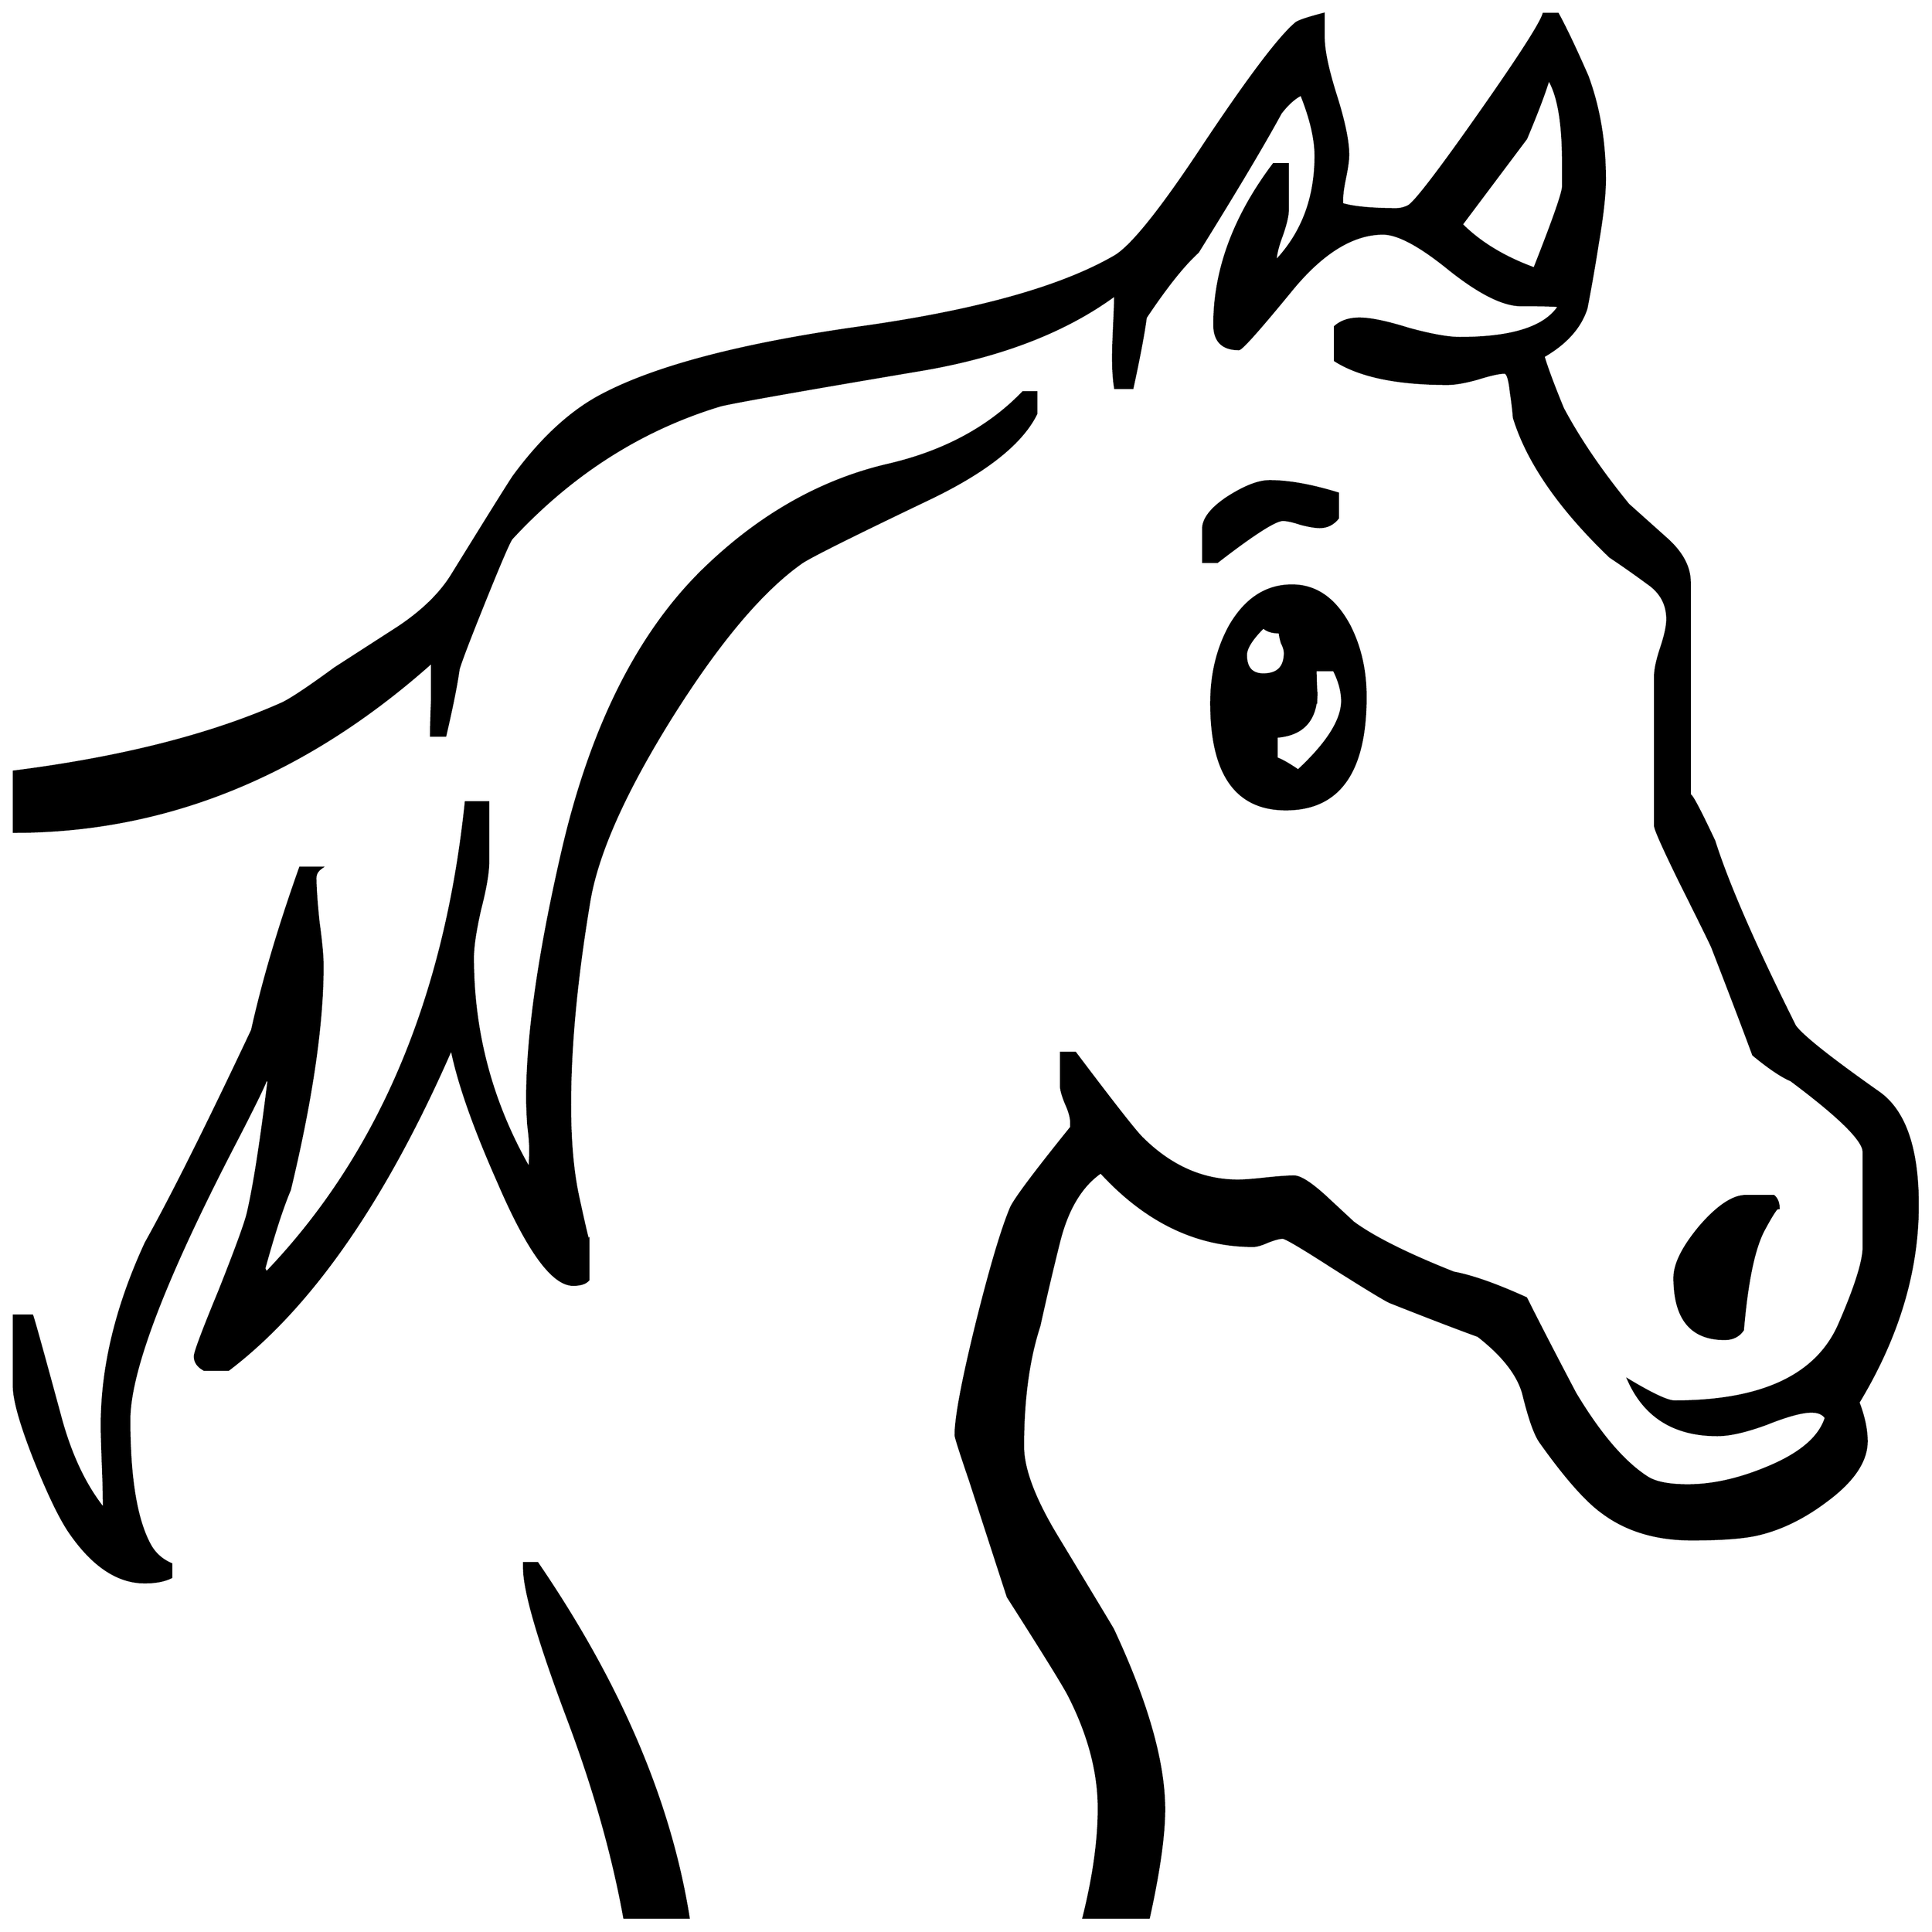 


\begin{tikzpicture}[y=0.80pt, x=0.80pt, yscale=-1.0, xscale=1.0, inner sep=0pt, outer sep=0pt]
\begin{scope}[shift={(100.0,1719.0)},nonzero rule]
  \path[draw=.,fill=.,line width=1.600pt] (1377.0,-1033.0) ..
    controls (1372.333,-1027.0) and (1366.333,-1024.0) ..
    (1359.0,-1024.0) .. controls (1355.0,-1024.0) and
    (1349.0,-1025.0) .. (1341.0,-1027.0) .. controls
    (1333.0,-1029.667) and (1327.0,-1031.0) .. (1323.0,-1031.0) ..
    controls (1315.667,-1031.0) and (1294.333,-1017.333) ..
    (1259.0,-990.0) -- (1245.0,-990.0) -- (1245.0,-1022.0) ..
    controls (1245.0,-1032.0) and (1253.0,-1042.333) ..
    (1269.0,-1053.0) .. controls (1285.667,-1063.667) and
    (1299.333,-1069.0) .. (1310.0,-1069.0) .. controls
    (1328.667,-1069.0) and (1351.0,-1065.0) .. (1377.0,-1057.0) --
    (1377.0,-1033.0) -- cycle(1404.0,-858.0) .. controls
    (1404.0,-784.667) and (1378.0,-748.0) .. (1326.0,-748.0) ..
    controls (1277.333,-748.0) and (1253.0,-782.667) ..
    (1253.0,-852.0) .. controls (1253.0,-880.0) and
    (1259.0,-905.0) .. (1271.0,-927.0) .. controls
    (1286.333,-953.667) and (1306.667,-967.0) .. (1332.0,-967.0) ..
    controls (1355.333,-967.0) and (1374.0,-954.0) ..
    (1388.0,-928.0) .. controls (1398.667,-907.333) and
    (1404.0,-884.0) .. (1404.0,-858.0) -- cycle(1808.0,-357.0)
    .. controls (1808.0,-361.667) and (1803.0,-354.667) ..
    (1793.0,-336.0) .. controls (1783.667,-318.0) and
    (1777.0,-285.667) .. (1773.0,-239.0) .. controls
    (1769.0,-233.0) and (1763.0,-230.0) .. (1755.0,-230.0) ..
    controls (1722.333,-230.0) and (1706.0,-250.0) ..
    (1706.0,-290.0) .. controls (1706.0,-303.333) and
    (1714.333,-320.0) .. (1731.0,-340.0) .. controls
    (1748.333,-360.0) and (1763.333,-370.0) .. (1776.0,-370.0) --
    (1803.0,-370.0) .. controls (1806.333,-367.333) and
    (1808.0,-363.0) .. (1808.0,-357.0) -- cycle(1944.0,-361.0)
    .. controls (1944.0,-296.333) and (1924.667,-232.0) ..
    (1886.0,-168.0) .. controls (1891.333,-154.0) and
    (1894.0,-141.333) .. (1894.0,-130.0) .. controls
    (1894.0,-110.667) and (1881.0,-91.333) .. (1855.0,-72.0) ..
    controls (1833.0,-55.333) and (1810.667,-44.333) .. (1788.0,-39.0)
    .. controls (1774.0,-35.667) and (1752.333,-34.0) ..
    (1723.0,-34.0) .. controls (1688.333,-34.0) and (1659.333,-42.667)
    .. (1636.0,-60.0) .. controls (1620.0,-71.333) and
    (1599.667,-94.333) .. (1575.0,-129.0) .. controls
    (1569.667,-136.333) and (1564.0,-152.333) .. (1558.0,-177.0) ..
    controls (1552.667,-195.667) and (1538.0,-214.333) ..
    (1514.0,-233.0) .. controls (1492.0,-241.0) and
    (1463.333,-252.0) .. (1428.0,-266.0) .. controls
    (1423.333,-268.0) and (1404.667,-279.333) .. (1372.0,-300.0) ..
    controls (1342.0,-319.333) and (1325.667,-329.0) ..
    (1323.0,-329.0) .. controls (1319.667,-329.0) and
    (1314.667,-327.667) .. (1308.0,-325.0) .. controls
    (1302.0,-322.333) and (1297.333,-321.0) .. (1294.0,-321.0) ..
    controls (1238.667,-321.0) and (1189.0,-345.0) ..
    (1145.0,-393.0) .. controls (1125.667,-379.667) and
    (1112.0,-356.667) .. (1104.0,-324.0) .. controls
    (1097.333,-297.333) and (1091.0,-270.333) .. (1085.0,-243.0) ..
    controls (1074.333,-210.333) and (1069.0,-171.0) ..
    (1069.0,-125.0) .. controls (1069.0,-102.333) and
    (1080.667,-72.0) .. (1104.0,-34.0) .. controls (1138.667,23.333)
    and (1156.333,52.667) .. (1157.0,54.0) .. controls
    (1190.333,125.333) and (1207.0,184.0) .. (1207.0,230.0) ..
    controls (1207.0,255.333) and (1202.0,290.667) .. (1192.0,336.0)
    -- (1128.0,336.0) .. controls (1138.0,296.0) and
    (1143.0,260.333) .. (1143.0,229.0) .. controls (1143.0,193.667)
    and (1133.333,157.0) .. (1114.0,119.0) .. controls
    (1109.333,109.667) and (1089.333,77.333) .. (1054.0,22.0) ..
    controls (1045.333,-4.667) and (1033.0,-42.667) .. (1017.0,-92.0)
    .. controls (1007.667,-119.333) and (1003.0,-134.0) ..
    (1003.0,-136.0) .. controls (1003.0,-153.333) and
    (1010.0,-190.333) .. (1024.0,-247.0) .. controls
    (1037.333,-300.333) and (1048.333,-337.333) .. (1057.0,-358.0) ..
    controls (1060.333,-366.0) and (1080.0,-392.333) ..
    (1116.0,-437.0) -- (1116.0,-442.0) .. controls
    (1116.0,-446.667) and (1114.333,-452.667) .. (1111.0,-460.0) ..
    controls (1107.667,-468.0) and (1106.0,-474.0) ..
    (1106.0,-478.0) -- (1106.0,-510.0) -- (1120.0,-510.0) ..
    controls (1156.667,-461.333) and (1178.333,-433.667) ..
    (1185.0,-427.0) .. controls (1213.0,-399.0) and
    (1244.333,-385.0) .. (1279.0,-385.0) .. controls
    (1285.0,-385.0) and (1294.0,-385.667) .. (1306.0,-387.0) ..
    controls (1318.667,-388.333) and (1328.0,-389.0) ..
    (1334.0,-389.0) .. controls (1340.0,-389.0) and
    (1350.0,-382.667) .. (1364.0,-370.0) .. controls
    (1382.667,-352.667) and (1392.0,-344.0) .. (1392.0,-344.0) ..
    controls (1412.0,-329.333) and (1444.667,-313.0) ..
    (1490.0,-295.0) .. controls (1508.0,-291.667) and
    (1531.667,-283.333) .. (1561.0,-270.0) .. controls
    (1573.0,-246.0) and (1589.0,-215.0) .. (1609.0,-177.0) ..
    controls (1633.0,-137.0) and (1656.333,-109.667) ..
    (1679.0,-95.0) .. controls (1687.0,-89.667) and (1700.333,-87.0)
    .. (1719.0,-87.0) .. controls (1743.0,-87.0) and
    (1768.667,-92.667) .. (1796.0,-104.0) .. controls
    (1828.667,-117.333) and (1848.0,-133.667) .. (1854.0,-153.0) ..
    controls (1851.333,-157.0) and (1846.667,-159.0) ..
    (1840.0,-159.0) .. controls (1830.667,-159.0) and
    (1816.0,-155.0) .. (1796.0,-147.0) .. controls
    (1776.0,-139.667) and (1760.0,-136.0) .. (1748.0,-136.0) ..
    controls (1706.0,-136.0) and (1677.0,-154.0) ..
    (1661.0,-190.0) .. controls (1684.333,-176.0) and
    (1699.333,-169.0) .. (1706.0,-169.0) .. controls
    (1791.333,-169.0) and (1845.0,-194.0) .. (1867.0,-244.0) ..
    controls (1883.0,-280.667) and (1891.0,-306.0) ..
    (1891.0,-320.0) -- (1891.0,-413.0) .. controls
    (1891.0,-424.333) and (1867.333,-447.667) .. (1820.0,-483.0) ..
    controls (1810.667,-487.0) and (1798.333,-495.333) ..
    (1783.0,-508.0) .. controls (1773.667,-533.333) and
    (1760.333,-568.333) .. (1743.0,-613.0) .. controls
    (1741.667,-616.333) and (1731.333,-637.333) .. (1712.0,-676.0) ..
    controls (1695.333,-710.0) and (1687.0,-728.667) ..
    (1687.0,-732.0) -- (1687.0,-878.0) .. controls
    (1687.0,-884.667) and (1689.0,-894.0) .. (1693.0,-906.0) ..
    controls (1697.0,-918.0) and (1699.0,-927.333) ..
    (1699.0,-934.0) .. controls (1699.0,-948.667) and
    (1692.667,-960.333) .. (1680.0,-969.0) .. controls
    (1667.333,-978.333) and (1655.0,-987.0) .. (1643.0,-995.0) ..
    controls (1593.667,-1042.333) and (1562.333,-1087.667) ..
    (1549.0,-1131.0) .. controls (1548.333,-1139.0) and
    (1547.333,-1147.333) .. (1546.0,-1156.0) .. controls
    (1544.667,-1168.667) and (1542.667,-1175.0) .. (1540.0,-1175.0) ..
    controls (1534.667,-1175.0) and (1525.667,-1173.0) ..
    (1513.0,-1169.0) .. controls (1501.0,-1165.667) and
    (1491.333,-1164.0) .. (1484.0,-1164.0) .. controls
    (1434.667,-1164.0) and (1398.0,-1171.667) .. (1374.0,-1187.0) --
    (1374.0,-1220.0) .. controls (1380.0,-1225.333) and
    (1388.0,-1228.0) .. (1398.0,-1228.0) .. controls
    (1408.667,-1228.0) and (1424.667,-1224.667) .. (1446.0,-1218.0) ..
    controls (1468.0,-1212.0) and (1484.667,-1209.0) ..
    (1496.0,-1209.0) .. controls (1547.333,-1209.0) and
    (1579.667,-1219.333) .. (1593.0,-1240.0) .. controls
    (1590.333,-1240.667) and (1578.0,-1241.0) .. (1556.0,-1241.0) ..
    controls (1538.667,-1241.0) and (1515.333,-1252.667) ..
    (1486.0,-1276.0) .. controls (1457.333,-1299.333) and
    (1435.667,-1311.0) .. (1421.0,-1311.0) .. controls
    (1391.0,-1311.0) and (1360.667,-1292.0) .. (1330.0,-1254.0) ..
    controls (1299.333,-1216.667) and (1282.667,-1198.0) ..
    (1280.0,-1198.0) .. controls (1264.0,-1198.0) and
    (1256.0,-1206.0) .. (1256.0,-1222.0) .. controls
    (1256.0,-1275.333) and (1275.333,-1327.667) .. (1314.0,-1379.0) --
    (1328.0,-1379.0) -- (1328.0,-1335.0) .. controls
    (1328.0,-1329.0) and (1326.0,-1320.333) .. (1322.0,-1309.0) ..
    controls (1318.0,-1298.333) and (1316.0,-1290.0) ..
    (1316.0,-1284.0) .. controls (1342.0,-1311.333) and
    (1355.0,-1345.667) .. (1355.0,-1387.0) .. controls
    (1355.0,-1403.667) and (1350.333,-1423.667) .. (1341.0,-1447.0) ..
    controls (1334.333,-1443.667) and (1327.667,-1437.667) ..
    (1321.0,-1429.0) .. controls (1304.333,-1398.333) and
    (1277.333,-1353.0) .. (1240.0,-1293.0) .. controls
    (1226.0,-1280.333) and (1209.0,-1259.0) .. (1189.0,-1229.0) ..
    controls (1187.0,-1213.667) and (1182.667,-1190.667) ..
    (1176.0,-1160.0) -- (1159.0,-1160.0) .. controls
    (1157.667,-1168.0) and (1157.0,-1178.0) .. (1157.0,-1190.0) ..
    controls (1157.0,-1196.667) and (1157.333,-1207.0) ..
    (1158.0,-1221.0) .. controls (1158.667,-1235.0) and
    (1159.0,-1245.0) .. (1159.0,-1251.0) .. controls
    (1111.0,-1215.667) and (1048.333,-1191.333) .. (971.0,-1178.0) ..
    controls (852.333,-1158.0) and (786.333,-1146.333) ..
    (773.0,-1143.0) .. controls (695.667,-1119.667) and
    (627.667,-1076.333) .. (569.0,-1013.0) .. controls
    (567.0,-1011.0) and (558.333,-991.0) .. (543.0,-953.0) ..
    controls (527.667,-915.0) and (519.0,-892.333) .. (517.0,-885.0)
    .. controls (515.0,-870.333) and (510.667,-848.667) ..
    (504.0,-820.0) -- (490.0,-820.0) .. controls (490.0,-827.333)
    and (490.333,-839.333) .. (491.0,-856.0) .. controls
    (491.0,-872.667) and (491.0,-884.667) .. (491.0,-892.0) ..
    controls (367.0,-781.333) and (230.667,-726.0) .. (82.0,-726.0)
    -- (82.0,-785.0) .. controls (186.667,-798.333) and
    (273.667,-820.333) .. (343.0,-851.0) .. controls (351.0,-854.333)
    and (368.667,-866.0) .. (396.0,-886.0) .. controls
    (416.667,-899.333) and (437.333,-912.667) .. (458.0,-926.0) ..
    controls (482.0,-942.0) and (499.667,-959.333) .. (511.0,-978.0)
    .. controls (547.667,-1037.333) and (567.667,-1069.333) ..
    (571.0,-1074.0) .. controls (597.0,-1109.333) and
    (624.333,-1135.0) .. (653.0,-1151.0) .. controls
    (705.0,-1179.667) and (789.667,-1202.333) .. (907.0,-1219.0) ..
    controls (1022.333,-1235.0) and (1106.333,-1258.333) ..
    (1159.0,-1289.0) .. controls (1175.667,-1299.0) and
    (1204.667,-1335.333) .. (1246.0,-1398.0) .. controls
    (1290.0,-1464.0) and (1320.0,-1503.667) .. (1336.0,-1517.0) ..
    controls (1338.667,-1519.0) and (1347.667,-1522.0) ..
    (1363.0,-1526.0) .. controls (1363.0,-1526.0) and
    (1363.0,-1518.333) .. (1363.0,-1503.0) .. controls
    (1363.0,-1490.333) and (1367.0,-1471.333) .. (1375.0,-1446.0) ..
    controls (1383.0,-1420.667) and (1387.0,-1401.333) ..
    (1387.0,-1388.0) .. controls (1387.0,-1383.333) and
    (1386.0,-1376.0) .. (1384.0,-1366.0) .. controls
    (1382.0,-1356.667) and (1381.0,-1349.333) .. (1381.0,-1344.0) --
    (1381.0,-1340.0) .. controls (1392.333,-1336.667) and
    (1410.0,-1335.0) .. (1434.0,-1335.0) .. controls
    (1438.0,-1335.0) and (1442.0,-1336.0) .. (1446.0,-1338.0) ..
    controls (1452.667,-1342.0) and (1475.667,-1372.0) ..
    (1515.0,-1428.0) .. controls (1554.333,-1484.0) and
    (1575.333,-1516.667) .. (1578.0,-1526.0) -- (1592.0,-1526.0) ..
    controls (1599.333,-1512.667) and (1609.0,-1492.333) ..
    (1621.0,-1465.0) .. controls (1632.333,-1434.333) and
    (1638.0,-1400.667) .. (1638.0,-1364.0) .. controls
    (1638.0,-1349.333) and (1635.667,-1328.333) .. (1631.0,-1301.0) ..
    controls (1627.667,-1279.667) and (1624.0,-1258.667) ..
    (1620.0,-1238.0) .. controls (1614.0,-1219.333) and
    (1600.0,-1203.667) .. (1578.0,-1191.0) .. controls
    (1581.333,-1179.667) and (1587.667,-1162.667) .. (1597.0,-1140.0) ..
    controls (1613.0,-1110.0) and (1634.333,-1078.667) ..
    (1661.0,-1046.0) .. controls (1673.667,-1034.667) and
    (1686.333,-1023.333) .. (1699.0,-1012.0) .. controls
    (1713.667,-998.667) and (1721.0,-984.667) .. (1721.0,-970.0) --
    (1721.0,-761.0) .. controls (1721.0,-765.667) and
    (1729.0,-751.0) .. (1745.0,-717.0) .. controls
    (1758.333,-675.0) and (1784.667,-614.667) .. (1824.0,-536.0) ..
    controls (1831.333,-526.0) and (1858.667,-504.333) ..
    (1906.0,-471.0) .. controls (1931.333,-453.0) and
    (1944.0,-416.333) .. (1944.0,-361.0) -- cycle(1082.0,-1135.0)
    .. controls (1068.0,-1106.333) and (1033.333,-1078.667) ..
    (978.0,-1052.0) .. controls (901.333,-1015.333) and
    (859.333,-994.333) .. (852.0,-989.0) .. controls (813.333,-961.667)
    and (771.0,-911.333) .. (725.0,-838.0) .. controls
    (679.667,-765.333) and (653.0,-705.667) .. (645.0,-659.0) ..
    controls (632.333,-583.667) and (626.0,-517.0) .. (626.0,-459.0)
    .. controls (626.0,-423.667) and (628.667,-393.667) ..
    (634.0,-369.0) .. controls (640.667,-338.333) and (644.0,-324.333)
    .. (644.0,-327.0) -- (644.0,-288.0) .. controls
    (641.333,-284.667) and (636.333,-283.0) .. (629.0,-283.0) ..
    controls (609.0,-283.0) and (584.667,-316.333) .. (556.0,-383.0)
    .. controls (532.0,-437.0) and (516.667,-480.667) ..
    (510.0,-514.0) .. controls (445.333,-366.0) and (372.667,-261.333)
    .. (292.0,-200.0) -- (268.0,-200.0) .. controls
    (262.0,-203.333) and (259.0,-207.667) .. (259.0,-213.0) ..
    controls (259.0,-217.0) and (267.0,-238.333) .. (283.0,-277.0)
    .. controls (299.667,-319.0) and (309.0,-344.667) ..
    (311.0,-354.0) .. controls (317.0,-380.0) and (323.667,-422.667)
    .. (331.0,-482.0) -- (329.0,-484.0) .. controls
    (325.667,-475.333) and (315.0,-453.667) .. (297.0,-419.0) ..
    controls (229.0,-287.667) and (195.0,-198.333) .. (195.0,-151.0)
    .. controls (195.0,-94.333) and (201.667,-53.667) .. (215.0,-29.0)
    .. controls (219.667,-20.333) and (226.667,-14.0) .. (236.0,-10.0)
    -- (236.0,3.0) .. controls (229.333,6.333) and (220.667,8.0) ..
    (210.0,8.0) .. controls (183.333,8.0) and (158.667,-8.667) ..
    (136.0,-42.0) .. controls (126.667,-56.0) and (115.333,-79.667) ..
    (102.0,-113.0) .. controls (88.667,-147.0) and (82.0,-170.667)
    .. (82.0,-184.0) -- (82.0,-253.0) -- (100.0,-253.0) ..
    controls (101.333,-249.667) and (110.333,-217.333) .. (127.0,-156.0)
    .. controls (137.0,-118.0) and (151.333,-87.333) ..
    (170.0,-64.0) -- (170.0,-72.0) .. controls (170.0,-80.0) and
    (169.667,-92.333) .. (169.0,-109.0) .. controls (168.333,-125.667)
    and (168.0,-138.0) .. (168.0,-146.0) .. controls
    (168.0,-202.667) and (182.333,-262.0) .. (211.0,-324.0) ..
    controls (236.333,-369.333) and (271.0,-438.667) .. (315.0,-532.0)
    .. controls (325.667,-580.0) and (341.333,-633.0) ..
    (362.0,-691.0) -- (383.0,-691.0) .. controls (379.0,-688.333)
    and (377.0,-685.0) .. (377.0,-681.0) .. controls
    (377.0,-671.667) and (378.0,-657.333) .. (380.0,-638.0) ..
    controls (382.667,-618.667) and (384.0,-604.333) .. (384.0,-595.0)
    .. controls (384.0,-537.667) and (373.333,-464.667) ..
    (352.0,-376.0) .. controls (344.667,-358.667) and (336.333,-333.0)
    .. (327.0,-299.0) -- (329.0,-295.0) .. controls
    (439.0,-409.667) and (504.0,-563.0) .. (524.0,-755.0) --
    (546.0,-755.0) -- (546.0,-697.0) .. controls (546.0,-686.333)
    and (543.333,-670.667) .. (538.0,-650.0) .. controls
    (533.333,-629.333) and (531.0,-613.667) .. (531.0,-603.0) ..
    controls (531.0,-529.667) and (549.333,-461.0) .. (586.0,-397.0)
    .. controls (586.667,-401.0) and (587.0,-407.333) ..
    (587.0,-416.0) .. controls (587.0,-421.333) and (586.333,-429.333)
    .. (585.0,-440.0) .. controls (584.333,-451.333) and
    (584.0,-459.667) .. (584.0,-465.0) .. controls (584.0,-527.0)
    and (595.667,-608.333) .. (619.0,-709.0) .. controls
    (647.0,-829.0) and (692.667,-920.0) .. (756.0,-982.0) ..
    controls (810.667,-1035.333) and (871.0,-1069.667) ..
    (937.0,-1085.0) .. controls (991.667,-1097.667) and
    (1035.667,-1121.333) .. (1069.0,-1156.0) -- (1082.0,-1156.0) --
    (1082.0,-1135.0) -- cycle(742.0,336.0) -- (679.0,336.0) ..
    controls (667.667,273.333) and (649.0,207.667) .. (623.0,139.0) ..
    controls (595.0,64.333) and (581.0,16.0) .. (581.0,-6.0) --
    (581.0,-11.0) -- (594.0,-11.0) .. controls (674.667,107.0) and
    (724.0,222.667) .. (742.0,336.0) -- cycle(1597.0,-1357.0) --
    (1597.0,-1381.0) .. controls (1597.0,-1419.667) and
    (1592.333,-1446.667) .. (1583.0,-1462.0) .. controls
    (1579.0,-1448.667) and (1571.667,-1429.333) .. (1561.0,-1404.0) ..
    controls (1547.0,-1385.333) and (1526.0,-1357.333) ..
    (1498.0,-1320.0) .. controls (1516.0,-1302.0) and
    (1539.667,-1287.667) .. (1569.0,-1277.0) .. controls
    (1587.667,-1324.333) and (1597.0,-1351.0) .. (1597.0,-1357.0) --
    cycle(1325.0,-901.0) .. controls (1325.0,-903.667) and
    (1324.0,-907.0) .. (1322.0,-911.0) .. controls
    (1320.667,-915.667) and (1320.0,-919.0) .. (1320.0,-921.0) ..
    controls (1312.667,-921.0) and (1307.333,-922.667) ..
    (1304.0,-926.0) .. controls (1292.667,-914.667) and
    (1287.0,-905.667) .. (1287.0,-899.0) .. controls
    (1287.0,-886.333) and (1292.667,-880.0) .. (1304.0,-880.0) ..
    controls (1318.0,-880.0) and (1325.0,-887.0) ..
    (1325.0,-901.0) -- cycle(1381.0,-854.0) .. controls
    (1381.0,-863.333) and (1378.333,-873.333) .. (1373.0,-884.0) --
    (1355.0,-884.0) .. controls (1355.667,-861.333) and
    (1356.0,-854.333) .. (1356.0,-863.0) .. controls
    (1356.0,-835.667) and (1343.0,-821.0) .. (1317.0,-819.0) --
    (1317.0,-798.0) .. controls (1322.333,-796.0) and
    (1329.333,-792.0) .. (1338.0,-786.0) .. controls
    (1366.667,-812.667) and (1381.0,-835.333) .. (1381.0,-854.0) --
    cycle;
\end{scope}

\end{tikzpicture}

